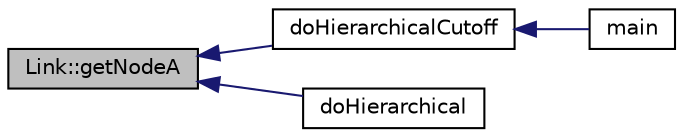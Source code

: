 digraph G
{
  edge [fontname="Helvetica",fontsize="10",labelfontname="Helvetica",labelfontsize="10"];
  node [fontname="Helvetica",fontsize="10",shape=record];
  rankdir="LR";
  Node1 [label="Link::getNodeA",height=0.2,width=0.4,color="black", fillcolor="grey75", style="filled" fontcolor="black"];
  Node1 -> Node2 [dir="back",color="midnightblue",fontsize="10",style="solid",fontname="Helvetica"];
  Node2 [label="doHierarchicalCutoff",height=0.2,width=0.4,color="black", fillcolor="white", style="filled",URL="$df/d0a/main_8cpp.html#a041ff42040932fabed9d1017ff6f5599"];
  Node2 -> Node3 [dir="back",color="midnightblue",fontsize="10",style="solid",fontname="Helvetica"];
  Node3 [label="main",height=0.2,width=0.4,color="black", fillcolor="white", style="filled",URL="$df/d0a/main_8cpp.html#a0ddf1224851353fc92bfbff6f499fa97"];
  Node1 -> Node4 [dir="back",color="midnightblue",fontsize="10",style="solid",fontname="Helvetica"];
  Node4 [label="doHierarchical",height=0.2,width=0.4,color="black", fillcolor="white", style="filled",URL="$df/d0a/main_8cpp.html#aa8858bb88fafbc366e32c8e55a575284"];
}
